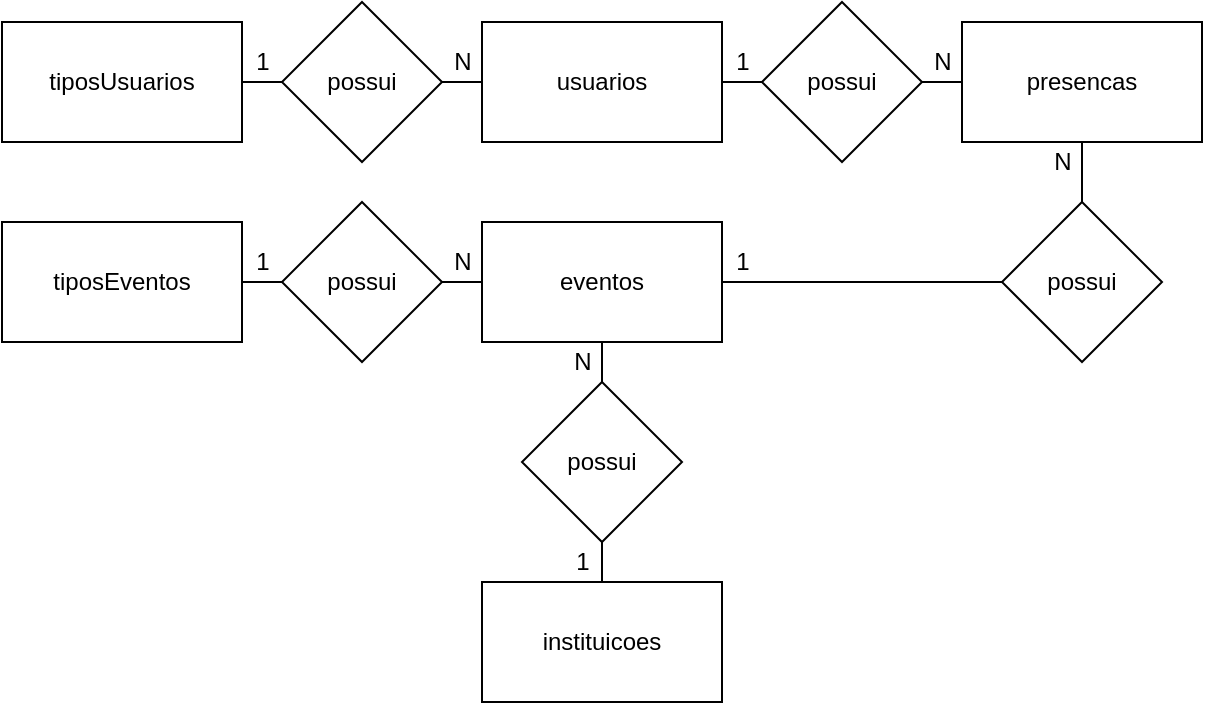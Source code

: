 <mxfile version="14.4.6" type="device" pages="2"><diagram id="L_F6Ag3skh6LboWxkhhJ" name="conceitual"><mxGraphModel dx="942" dy="614" grid="1" gridSize="10" guides="1" tooltips="1" connect="1" arrows="1" fold="1" page="1" pageScale="1" pageWidth="827" pageHeight="1169" math="0" shadow="0"><root><mxCell id="0"/><mxCell id="1" parent="0"/><mxCell id="6XSaDM9BpmxBiedvEPvf-1" value="tiposUsuarios" style="rounded=0;whiteSpace=wrap;html=1;" parent="1" vertex="1"><mxGeometry x="160" y="120" width="120" height="60" as="geometry"/></mxCell><mxCell id="WouPRzdbvUSdHU1Zzpgi-12" style="edgeStyle=orthogonalEdgeStyle;rounded=0;orthogonalLoop=1;jettySize=auto;html=1;exitX=1;exitY=0.5;exitDx=0;exitDy=0;entryX=0;entryY=0.5;entryDx=0;entryDy=0;endArrow=none;endFill=0;" edge="1" parent="1" source="WouPRzdbvUSdHU1Zzpgi-1" target="WouPRzdbvUSdHU1Zzpgi-4"><mxGeometry relative="1" as="geometry"/></mxCell><mxCell id="WouPRzdbvUSdHU1Zzpgi-1" value="usuarios" style="rounded=0;whiteSpace=wrap;html=1;" vertex="1" parent="1"><mxGeometry x="400" y="120" width="120" height="60" as="geometry"/></mxCell><mxCell id="WouPRzdbvUSdHU1Zzpgi-2" value="presencas" style="rounded=0;whiteSpace=wrap;html=1;" vertex="1" parent="1"><mxGeometry x="640" y="120" width="120" height="60" as="geometry"/></mxCell><mxCell id="WouPRzdbvUSdHU1Zzpgi-10" style="edgeStyle=orthogonalEdgeStyle;rounded=0;orthogonalLoop=1;jettySize=auto;html=1;exitX=0;exitY=0.5;exitDx=0;exitDy=0;entryX=1;entryY=0.5;entryDx=0;entryDy=0;endArrow=none;endFill=0;" edge="1" parent="1" source="WouPRzdbvUSdHU1Zzpgi-3" target="6XSaDM9BpmxBiedvEPvf-1"><mxGeometry relative="1" as="geometry"/></mxCell><mxCell id="WouPRzdbvUSdHU1Zzpgi-11" style="edgeStyle=orthogonalEdgeStyle;rounded=0;orthogonalLoop=1;jettySize=auto;html=1;exitX=1;exitY=0.5;exitDx=0;exitDy=0;entryX=0;entryY=0.5;entryDx=0;entryDy=0;endArrow=none;endFill=0;" edge="1" parent="1" source="WouPRzdbvUSdHU1Zzpgi-3" target="WouPRzdbvUSdHU1Zzpgi-1"><mxGeometry relative="1" as="geometry"/></mxCell><mxCell id="WouPRzdbvUSdHU1Zzpgi-3" value="possui" style="rhombus;whiteSpace=wrap;html=1;" vertex="1" parent="1"><mxGeometry x="300" y="110" width="80" height="80" as="geometry"/></mxCell><mxCell id="WouPRzdbvUSdHU1Zzpgi-13" style="edgeStyle=orthogonalEdgeStyle;rounded=0;orthogonalLoop=1;jettySize=auto;html=1;exitX=1;exitY=0.5;exitDx=0;exitDy=0;entryX=0;entryY=0.5;entryDx=0;entryDy=0;endArrow=none;endFill=0;" edge="1" parent="1" source="WouPRzdbvUSdHU1Zzpgi-4" target="WouPRzdbvUSdHU1Zzpgi-2"><mxGeometry relative="1" as="geometry"/></mxCell><mxCell id="WouPRzdbvUSdHU1Zzpgi-4" value="&lt;span&gt;possui&lt;/span&gt;" style="rhombus;whiteSpace=wrap;html=1;" vertex="1" parent="1"><mxGeometry x="540" y="110" width="80" height="80" as="geometry"/></mxCell><mxCell id="WouPRzdbvUSdHU1Zzpgi-5" value="tiposEventos" style="rounded=0;whiteSpace=wrap;html=1;" vertex="1" parent="1"><mxGeometry x="160" y="220" width="120" height="60" as="geometry"/></mxCell><mxCell id="WouPRzdbvUSdHU1Zzpgi-20" style="edgeStyle=orthogonalEdgeStyle;rounded=0;orthogonalLoop=1;jettySize=auto;html=1;exitX=1;exitY=0.5;exitDx=0;exitDy=0;entryX=0;entryY=0.5;entryDx=0;entryDy=0;endArrow=none;endFill=0;" edge="1" parent="1" source="WouPRzdbvUSdHU1Zzpgi-6" target="WouPRzdbvUSdHU1Zzpgi-19"><mxGeometry relative="1" as="geometry"/></mxCell><mxCell id="WouPRzdbvUSdHU1Zzpgi-6" value="eventos" style="rounded=0;whiteSpace=wrap;html=1;" vertex="1" parent="1"><mxGeometry x="400" y="220" width="120" height="60" as="geometry"/></mxCell><mxCell id="WouPRzdbvUSdHU1Zzpgi-8" value="instituicoes" style="rounded=0;whiteSpace=wrap;html=1;" vertex="1" parent="1"><mxGeometry x="400" y="400" width="120" height="60" as="geometry"/></mxCell><mxCell id="WouPRzdbvUSdHU1Zzpgi-17" style="edgeStyle=orthogonalEdgeStyle;rounded=0;orthogonalLoop=1;jettySize=auto;html=1;exitX=0.5;exitY=0;exitDx=0;exitDy=0;entryX=0.5;entryY=1;entryDx=0;entryDy=0;endArrow=none;endFill=0;" edge="1" parent="1" source="WouPRzdbvUSdHU1Zzpgi-9" target="WouPRzdbvUSdHU1Zzpgi-6"><mxGeometry relative="1" as="geometry"/></mxCell><mxCell id="WouPRzdbvUSdHU1Zzpgi-18" style="edgeStyle=orthogonalEdgeStyle;rounded=0;orthogonalLoop=1;jettySize=auto;html=1;exitX=0.5;exitY=1;exitDx=0;exitDy=0;entryX=0.5;entryY=0;entryDx=0;entryDy=0;endArrow=none;endFill=0;" edge="1" parent="1" source="WouPRzdbvUSdHU1Zzpgi-9" target="WouPRzdbvUSdHU1Zzpgi-8"><mxGeometry relative="1" as="geometry"/></mxCell><mxCell id="WouPRzdbvUSdHU1Zzpgi-9" value="&lt;span&gt;possui&lt;/span&gt;" style="rhombus;whiteSpace=wrap;html=1;" vertex="1" parent="1"><mxGeometry x="420" y="300" width="80" height="80" as="geometry"/></mxCell><mxCell id="WouPRzdbvUSdHU1Zzpgi-15" style="edgeStyle=orthogonalEdgeStyle;rounded=0;orthogonalLoop=1;jettySize=auto;html=1;exitX=0;exitY=0.5;exitDx=0;exitDy=0;entryX=1;entryY=0.5;entryDx=0;entryDy=0;endArrow=none;endFill=0;" edge="1" parent="1" source="WouPRzdbvUSdHU1Zzpgi-14" target="WouPRzdbvUSdHU1Zzpgi-5"><mxGeometry relative="1" as="geometry"/></mxCell><mxCell id="WouPRzdbvUSdHU1Zzpgi-16" style="edgeStyle=orthogonalEdgeStyle;rounded=0;orthogonalLoop=1;jettySize=auto;html=1;exitX=1;exitY=0.5;exitDx=0;exitDy=0;entryX=0;entryY=0.5;entryDx=0;entryDy=0;endArrow=none;endFill=0;" edge="1" parent="1" source="WouPRzdbvUSdHU1Zzpgi-14" target="WouPRzdbvUSdHU1Zzpgi-6"><mxGeometry relative="1" as="geometry"/></mxCell><mxCell id="WouPRzdbvUSdHU1Zzpgi-14" value="&lt;span&gt;possui&lt;/span&gt;" style="rhombus;whiteSpace=wrap;html=1;" vertex="1" parent="1"><mxGeometry x="300" y="210" width="80" height="80" as="geometry"/></mxCell><mxCell id="WouPRzdbvUSdHU1Zzpgi-21" style="edgeStyle=orthogonalEdgeStyle;rounded=0;orthogonalLoop=1;jettySize=auto;html=1;exitX=0.5;exitY=0;exitDx=0;exitDy=0;entryX=0.5;entryY=1;entryDx=0;entryDy=0;endArrow=none;endFill=0;" edge="1" parent="1" source="WouPRzdbvUSdHU1Zzpgi-19" target="WouPRzdbvUSdHU1Zzpgi-2"><mxGeometry relative="1" as="geometry"/></mxCell><mxCell id="WouPRzdbvUSdHU1Zzpgi-19" value="&lt;span&gt;possui&lt;/span&gt;" style="rhombus;whiteSpace=wrap;html=1;" vertex="1" parent="1"><mxGeometry x="660" y="210" width="80" height="80" as="geometry"/></mxCell><mxCell id="WouPRzdbvUSdHU1Zzpgi-22" value="1" style="text;html=1;align=center;verticalAlign=middle;resizable=0;points=[];autosize=1;" vertex="1" parent="1"><mxGeometry x="280" y="130" width="20" height="20" as="geometry"/></mxCell><mxCell id="WouPRzdbvUSdHU1Zzpgi-23" value="N" style="text;html=1;align=center;verticalAlign=middle;resizable=0;points=[];autosize=1;" vertex="1" parent="1"><mxGeometry x="380" y="130" width="20" height="20" as="geometry"/></mxCell><mxCell id="WouPRzdbvUSdHU1Zzpgi-24" value="1" style="text;html=1;align=center;verticalAlign=middle;resizable=0;points=[];autosize=1;" vertex="1" parent="1"><mxGeometry x="520" y="130" width="20" height="20" as="geometry"/></mxCell><mxCell id="WouPRzdbvUSdHU1Zzpgi-25" value="N" style="text;html=1;align=center;verticalAlign=middle;resizable=0;points=[];autosize=1;" vertex="1" parent="1"><mxGeometry x="620" y="130" width="20" height="20" as="geometry"/></mxCell><mxCell id="WouPRzdbvUSdHU1Zzpgi-26" value="N" style="text;html=1;align=center;verticalAlign=middle;resizable=0;points=[];autosize=1;" vertex="1" parent="1"><mxGeometry x="680" y="180" width="20" height="20" as="geometry"/></mxCell><mxCell id="WouPRzdbvUSdHU1Zzpgi-27" value="N" style="text;html=1;align=center;verticalAlign=middle;resizable=0;points=[];autosize=1;" vertex="1" parent="1"><mxGeometry x="440" y="280" width="20" height="20" as="geometry"/></mxCell><mxCell id="WouPRzdbvUSdHU1Zzpgi-28" value="N" style="text;html=1;align=center;verticalAlign=middle;resizable=0;points=[];autosize=1;" vertex="1" parent="1"><mxGeometry x="380" y="230" width="20" height="20" as="geometry"/></mxCell><mxCell id="WouPRzdbvUSdHU1Zzpgi-29" value="1" style="text;html=1;align=center;verticalAlign=middle;resizable=0;points=[];autosize=1;" vertex="1" parent="1"><mxGeometry x="280" y="230" width="20" height="20" as="geometry"/></mxCell><mxCell id="WouPRzdbvUSdHU1Zzpgi-30" value="1" style="text;html=1;align=center;verticalAlign=middle;resizable=0;points=[];autosize=1;" vertex="1" parent="1"><mxGeometry x="440" y="380" width="20" height="20" as="geometry"/></mxCell><mxCell id="WouPRzdbvUSdHU1Zzpgi-31" value="1" style="text;html=1;align=center;verticalAlign=middle;resizable=0;points=[];autosize=1;" vertex="1" parent="1"><mxGeometry x="520" y="230" width="20" height="20" as="geometry"/></mxCell></root></mxGraphModel></diagram><diagram id="066fAK4wjPEz81Etud7h" name="lógico"><mxGraphModel dx="1108" dy="722" grid="1" gridSize="10" guides="1" tooltips="1" connect="1" arrows="1" fold="1" page="1" pageScale="1" pageWidth="827" pageHeight="1169" math="0" shadow="0"><root><mxCell id="-Cxf9hehnMptqAiypa9T-0"/><mxCell id="-Cxf9hehnMptqAiypa9T-1" parent="-Cxf9hehnMptqAiypa9T-0"/><mxCell id="-Cxf9hehnMptqAiypa9T-2" value="tiposUsuarios" style="shape=table;startSize=30;container=1;collapsible=1;childLayout=tableLayout;fixedRows=1;rowLines=0;fontStyle=1;align=center;resizeLast=1;" vertex="1" parent="-Cxf9hehnMptqAiypa9T-1"><mxGeometry x="80" y="80" width="180" height="100" as="geometry"/></mxCell><mxCell id="-Cxf9hehnMptqAiypa9T-3" value="" style="shape=partialRectangle;collapsible=0;dropTarget=0;pointerEvents=0;fillColor=none;top=0;left=0;bottom=1;right=0;points=[[0,0.5],[1,0.5]];portConstraint=eastwest;" vertex="1" parent="-Cxf9hehnMptqAiypa9T-2"><mxGeometry y="30" width="180" height="30" as="geometry"/></mxCell><mxCell id="-Cxf9hehnMptqAiypa9T-4" value="PK" style="shape=partialRectangle;connectable=0;fillColor=none;top=0;left=0;bottom=0;right=0;fontStyle=1;overflow=hidden;" vertex="1" parent="-Cxf9hehnMptqAiypa9T-3"><mxGeometry width="30" height="30" as="geometry"/></mxCell><mxCell id="-Cxf9hehnMptqAiypa9T-5" value="idTipoUsuario" style="shape=partialRectangle;connectable=0;fillColor=none;top=0;left=0;bottom=0;right=0;align=left;spacingLeft=6;fontStyle=5;overflow=hidden;" vertex="1" parent="-Cxf9hehnMptqAiypa9T-3"><mxGeometry x="30" width="150" height="30" as="geometry"/></mxCell><mxCell id="-Cxf9hehnMptqAiypa9T-6" value="" style="shape=partialRectangle;collapsible=0;dropTarget=0;pointerEvents=0;fillColor=none;top=0;left=0;bottom=0;right=0;points=[[0,0.5],[1,0.5]];portConstraint=eastwest;" vertex="1" parent="-Cxf9hehnMptqAiypa9T-2"><mxGeometry y="60" width="180" height="30" as="geometry"/></mxCell><mxCell id="-Cxf9hehnMptqAiypa9T-7" value="" style="shape=partialRectangle;connectable=0;fillColor=none;top=0;left=0;bottom=0;right=0;editable=1;overflow=hidden;" vertex="1" parent="-Cxf9hehnMptqAiypa9T-6"><mxGeometry width="30" height="30" as="geometry"/></mxCell><mxCell id="-Cxf9hehnMptqAiypa9T-8" value="tituloTipoUsuario" style="shape=partialRectangle;connectable=0;fillColor=none;top=0;left=0;bottom=0;right=0;align=left;spacingLeft=6;overflow=hidden;" vertex="1" parent="-Cxf9hehnMptqAiypa9T-6"><mxGeometry x="30" width="150" height="30" as="geometry"/></mxCell><mxCell id="-Cxf9hehnMptqAiypa9T-15" value="usuarios" style="shape=table;startSize=30;container=1;collapsible=1;childLayout=tableLayout;fixedRows=1;rowLines=0;fontStyle=1;align=center;resizeLast=1;" vertex="1" parent="-Cxf9hehnMptqAiypa9T-1"><mxGeometry x="320" y="80" width="180" height="190" as="geometry"/></mxCell><mxCell id="-Cxf9hehnMptqAiypa9T-16" value="" style="shape=partialRectangle;collapsible=0;dropTarget=0;pointerEvents=0;fillColor=none;top=0;left=0;bottom=0;right=0;points=[[0,0.5],[1,0.5]];portConstraint=eastwest;" vertex="1" parent="-Cxf9hehnMptqAiypa9T-15"><mxGeometry y="30" width="180" height="30" as="geometry"/></mxCell><mxCell id="-Cxf9hehnMptqAiypa9T-17" value="PK" style="shape=partialRectangle;connectable=0;fillColor=none;top=0;left=0;bottom=0;right=0;fontStyle=1;overflow=hidden;" vertex="1" parent="-Cxf9hehnMptqAiypa9T-16"><mxGeometry width="60" height="30" as="geometry"/></mxCell><mxCell id="-Cxf9hehnMptqAiypa9T-18" value="idUsuario" style="shape=partialRectangle;connectable=0;fillColor=none;top=0;left=0;bottom=0;right=0;align=left;spacingLeft=6;fontStyle=5;overflow=hidden;" vertex="1" parent="-Cxf9hehnMptqAiypa9T-16"><mxGeometry x="60" width="120" height="30" as="geometry"/></mxCell><mxCell id="-Cxf9hehnMptqAiypa9T-19" value="" style="shape=partialRectangle;collapsible=0;dropTarget=0;pointerEvents=0;fillColor=none;top=0;left=0;bottom=1;right=0;points=[[0,0.5],[1,0.5]];portConstraint=eastwest;" vertex="1" parent="-Cxf9hehnMptqAiypa9T-15"><mxGeometry y="60" width="180" height="30" as="geometry"/></mxCell><mxCell id="-Cxf9hehnMptqAiypa9T-20" value="FK" style="shape=partialRectangle;connectable=0;fillColor=none;top=0;left=0;bottom=0;right=0;fontStyle=1;overflow=hidden;" vertex="1" parent="-Cxf9hehnMptqAiypa9T-19"><mxGeometry width="60" height="30" as="geometry"/></mxCell><mxCell id="-Cxf9hehnMptqAiypa9T-21" value="idTipoUsuario" style="shape=partialRectangle;connectable=0;fillColor=none;top=0;left=0;bottom=0;right=0;align=left;spacingLeft=6;fontStyle=5;overflow=hidden;" vertex="1" parent="-Cxf9hehnMptqAiypa9T-19"><mxGeometry x="60" width="120" height="30" as="geometry"/></mxCell><mxCell id="-Cxf9hehnMptqAiypa9T-22" value="" style="shape=partialRectangle;collapsible=0;dropTarget=0;pointerEvents=0;fillColor=none;top=0;left=0;bottom=0;right=0;points=[[0,0.5],[1,0.5]];portConstraint=eastwest;" vertex="1" parent="-Cxf9hehnMptqAiypa9T-15"><mxGeometry y="90" width="180" height="30" as="geometry"/></mxCell><mxCell id="-Cxf9hehnMptqAiypa9T-23" value="" style="shape=partialRectangle;connectable=0;fillColor=none;top=0;left=0;bottom=0;right=0;editable=1;overflow=hidden;" vertex="1" parent="-Cxf9hehnMptqAiypa9T-22"><mxGeometry width="60" height="30" as="geometry"/></mxCell><mxCell id="-Cxf9hehnMptqAiypa9T-24" value="nomeUsuario" style="shape=partialRectangle;connectable=0;fillColor=none;top=0;left=0;bottom=0;right=0;align=left;spacingLeft=6;overflow=hidden;" vertex="1" parent="-Cxf9hehnMptqAiypa9T-22"><mxGeometry x="60" width="120" height="30" as="geometry"/></mxCell><mxCell id="-Cxf9hehnMptqAiypa9T-25" value="" style="shape=partialRectangle;collapsible=0;dropTarget=0;pointerEvents=0;fillColor=none;top=0;left=0;bottom=0;right=0;points=[[0,0.5],[1,0.5]];portConstraint=eastwest;" vertex="1" parent="-Cxf9hehnMptqAiypa9T-15"><mxGeometry y="120" width="180" height="30" as="geometry"/></mxCell><mxCell id="-Cxf9hehnMptqAiypa9T-26" value="" style="shape=partialRectangle;connectable=0;fillColor=none;top=0;left=0;bottom=0;right=0;editable=1;overflow=hidden;" vertex="1" parent="-Cxf9hehnMptqAiypa9T-25"><mxGeometry width="60" height="30" as="geometry"/></mxCell><mxCell id="-Cxf9hehnMptqAiypa9T-27" value="email" style="shape=partialRectangle;connectable=0;fillColor=none;top=0;left=0;bottom=0;right=0;align=left;spacingLeft=6;overflow=hidden;" vertex="1" parent="-Cxf9hehnMptqAiypa9T-25"><mxGeometry x="60" width="120" height="30" as="geometry"/></mxCell><mxCell id="-Cxf9hehnMptqAiypa9T-110" value="" style="shape=partialRectangle;collapsible=0;dropTarget=0;pointerEvents=0;fillColor=none;top=0;left=0;bottom=0;right=0;points=[[0,0.5],[1,0.5]];portConstraint=eastwest;" vertex="1" parent="-Cxf9hehnMptqAiypa9T-15"><mxGeometry y="150" width="180" height="30" as="geometry"/></mxCell><mxCell id="-Cxf9hehnMptqAiypa9T-111" value="" style="shape=partialRectangle;connectable=0;fillColor=none;top=0;left=0;bottom=0;right=0;editable=1;overflow=hidden;" vertex="1" parent="-Cxf9hehnMptqAiypa9T-110"><mxGeometry width="60" height="30" as="geometry"/></mxCell><mxCell id="-Cxf9hehnMptqAiypa9T-112" value="senha" style="shape=partialRectangle;connectable=0;fillColor=none;top=0;left=0;bottom=0;right=0;align=left;spacingLeft=6;overflow=hidden;" vertex="1" parent="-Cxf9hehnMptqAiypa9T-110"><mxGeometry x="60" width="120" height="30" as="geometry"/></mxCell><mxCell id="-Cxf9hehnMptqAiypa9T-28" value="eventos" style="shape=table;startSize=30;container=1;collapsible=1;childLayout=tableLayout;fixedRows=1;rowLines=0;fontStyle=1;align=center;resizeLast=1;" vertex="1" parent="-Cxf9hehnMptqAiypa9T-1"><mxGeometry x="320" y="310" width="180" height="250" as="geometry"/></mxCell><mxCell id="-Cxf9hehnMptqAiypa9T-29" value="" style="shape=partialRectangle;collapsible=0;dropTarget=0;pointerEvents=0;fillColor=none;top=0;left=0;bottom=0;right=0;points=[[0,0.5],[1,0.5]];portConstraint=eastwest;" vertex="1" parent="-Cxf9hehnMptqAiypa9T-28"><mxGeometry y="30" width="180" height="30" as="geometry"/></mxCell><mxCell id="-Cxf9hehnMptqAiypa9T-30" value="PK" style="shape=partialRectangle;connectable=0;fillColor=none;top=0;left=0;bottom=0;right=0;fontStyle=1;overflow=hidden;" vertex="1" parent="-Cxf9hehnMptqAiypa9T-29"><mxGeometry width="60" height="30" as="geometry"/></mxCell><mxCell id="-Cxf9hehnMptqAiypa9T-31" value="idEvento" style="shape=partialRectangle;connectable=0;fillColor=none;top=0;left=0;bottom=0;right=0;align=left;spacingLeft=6;fontStyle=5;overflow=hidden;" vertex="1" parent="-Cxf9hehnMptqAiypa9T-29"><mxGeometry x="60" width="120" height="30" as="geometry"/></mxCell><mxCell id="-Cxf9hehnMptqAiypa9T-95" value="" style="shape=partialRectangle;collapsible=0;dropTarget=0;pointerEvents=0;fillColor=none;top=0;left=0;bottom=0;right=0;points=[[0,0.5],[1,0.5]];portConstraint=eastwest;" vertex="1" parent="-Cxf9hehnMptqAiypa9T-28"><mxGeometry y="60" width="180" height="30" as="geometry"/></mxCell><mxCell id="-Cxf9hehnMptqAiypa9T-96" value="FK" style="shape=partialRectangle;connectable=0;fillColor=none;top=0;left=0;bottom=0;right=0;fontStyle=1;overflow=hidden;" vertex="1" parent="-Cxf9hehnMptqAiypa9T-95"><mxGeometry width="60" height="30" as="geometry"/></mxCell><mxCell id="-Cxf9hehnMptqAiypa9T-97" value="idTipoEvento" style="shape=partialRectangle;connectable=0;fillColor=none;top=0;left=0;bottom=0;right=0;align=left;spacingLeft=6;fontStyle=5;overflow=hidden;" vertex="1" parent="-Cxf9hehnMptqAiypa9T-95"><mxGeometry x="60" width="120" height="30" as="geometry"/></mxCell><mxCell id="-Cxf9hehnMptqAiypa9T-32" value="" style="shape=partialRectangle;collapsible=0;dropTarget=0;pointerEvents=0;fillColor=none;top=0;left=0;bottom=1;right=0;points=[[0,0.5],[1,0.5]];portConstraint=eastwest;" vertex="1" parent="-Cxf9hehnMptqAiypa9T-28"><mxGeometry y="90" width="180" height="30" as="geometry"/></mxCell><mxCell id="-Cxf9hehnMptqAiypa9T-33" value="FK" style="shape=partialRectangle;connectable=0;fillColor=none;top=0;left=0;bottom=0;right=0;fontStyle=1;overflow=hidden;" vertex="1" parent="-Cxf9hehnMptqAiypa9T-32"><mxGeometry width="60" height="30" as="geometry"/></mxCell><mxCell id="-Cxf9hehnMptqAiypa9T-34" value="idInstituicao" style="shape=partialRectangle;connectable=0;fillColor=none;top=0;left=0;bottom=0;right=0;align=left;spacingLeft=6;fontStyle=5;overflow=hidden;" vertex="1" parent="-Cxf9hehnMptqAiypa9T-32"><mxGeometry x="60" width="120" height="30" as="geometry"/></mxCell><mxCell id="-Cxf9hehnMptqAiypa9T-35" value="" style="shape=partialRectangle;collapsible=0;dropTarget=0;pointerEvents=0;fillColor=none;top=0;left=0;bottom=0;right=0;points=[[0,0.5],[1,0.5]];portConstraint=eastwest;" vertex="1" parent="-Cxf9hehnMptqAiypa9T-28"><mxGeometry y="120" width="180" height="30" as="geometry"/></mxCell><mxCell id="-Cxf9hehnMptqAiypa9T-36" value="" style="shape=partialRectangle;connectable=0;fillColor=none;top=0;left=0;bottom=0;right=0;editable=1;overflow=hidden;" vertex="1" parent="-Cxf9hehnMptqAiypa9T-35"><mxGeometry width="60" height="30" as="geometry"/></mxCell><mxCell id="-Cxf9hehnMptqAiypa9T-37" value="nomeEvento" style="shape=partialRectangle;connectable=0;fillColor=none;top=0;left=0;bottom=0;right=0;align=left;spacingLeft=6;overflow=hidden;" vertex="1" parent="-Cxf9hehnMptqAiypa9T-35"><mxGeometry x="60" width="120" height="30" as="geometry"/></mxCell><mxCell id="-Cxf9hehnMptqAiypa9T-38" value="" style="shape=partialRectangle;collapsible=0;dropTarget=0;pointerEvents=0;fillColor=none;top=0;left=0;bottom=0;right=0;points=[[0,0.5],[1,0.5]];portConstraint=eastwest;" vertex="1" parent="-Cxf9hehnMptqAiypa9T-28"><mxGeometry y="150" width="180" height="30" as="geometry"/></mxCell><mxCell id="-Cxf9hehnMptqAiypa9T-39" value="" style="shape=partialRectangle;connectable=0;fillColor=none;top=0;left=0;bottom=0;right=0;editable=1;overflow=hidden;" vertex="1" parent="-Cxf9hehnMptqAiypa9T-38"><mxGeometry width="60" height="30" as="geometry"/></mxCell><mxCell id="-Cxf9hehnMptqAiypa9T-40" value="acessoLivre" style="shape=partialRectangle;connectable=0;fillColor=none;top=0;left=0;bottom=0;right=0;align=left;spacingLeft=6;overflow=hidden;" vertex="1" parent="-Cxf9hehnMptqAiypa9T-38"><mxGeometry x="60" width="120" height="30" as="geometry"/></mxCell><mxCell id="-Cxf9hehnMptqAiypa9T-113" value="" style="shape=partialRectangle;collapsible=0;dropTarget=0;pointerEvents=0;fillColor=none;top=0;left=0;bottom=0;right=0;points=[[0,0.5],[1,0.5]];portConstraint=eastwest;" vertex="1" parent="-Cxf9hehnMptqAiypa9T-28"><mxGeometry y="180" width="180" height="30" as="geometry"/></mxCell><mxCell id="-Cxf9hehnMptqAiypa9T-114" value="" style="shape=partialRectangle;connectable=0;fillColor=none;top=0;left=0;bottom=0;right=0;editable=1;overflow=hidden;" vertex="1" parent="-Cxf9hehnMptqAiypa9T-113"><mxGeometry width="60" height="30" as="geometry"/></mxCell><mxCell id="-Cxf9hehnMptqAiypa9T-115" value="dataEvento" style="shape=partialRectangle;connectable=0;fillColor=none;top=0;left=0;bottom=0;right=0;align=left;spacingLeft=6;overflow=hidden;" vertex="1" parent="-Cxf9hehnMptqAiypa9T-113"><mxGeometry x="60" width="120" height="30" as="geometry"/></mxCell><mxCell id="-Cxf9hehnMptqAiypa9T-116" value="" style="shape=partialRectangle;collapsible=0;dropTarget=0;pointerEvents=0;fillColor=none;top=0;left=0;bottom=0;right=0;points=[[0,0.5],[1,0.5]];portConstraint=eastwest;" vertex="1" parent="-Cxf9hehnMptqAiypa9T-28"><mxGeometry y="210" width="180" height="30" as="geometry"/></mxCell><mxCell id="-Cxf9hehnMptqAiypa9T-117" value="" style="shape=partialRectangle;connectable=0;fillColor=none;top=0;left=0;bottom=0;right=0;editable=1;overflow=hidden;" vertex="1" parent="-Cxf9hehnMptqAiypa9T-116"><mxGeometry width="60" height="30" as="geometry"/></mxCell><mxCell id="-Cxf9hehnMptqAiypa9T-118" value="descricao" style="shape=partialRectangle;connectable=0;fillColor=none;top=0;left=0;bottom=0;right=0;align=left;spacingLeft=6;overflow=hidden;" vertex="1" parent="-Cxf9hehnMptqAiypa9T-116"><mxGeometry x="60" width="120" height="30" as="geometry"/></mxCell><mxCell id="-Cxf9hehnMptqAiypa9T-41" value="tiposEventos" style="shape=table;startSize=30;container=1;collapsible=1;childLayout=tableLayout;fixedRows=1;rowLines=0;fontStyle=1;align=center;resizeLast=1;" vertex="1" parent="-Cxf9hehnMptqAiypa9T-1"><mxGeometry x="80" y="310" width="180" height="100" as="geometry"/></mxCell><mxCell id="-Cxf9hehnMptqAiypa9T-42" value="" style="shape=partialRectangle;collapsible=0;dropTarget=0;pointerEvents=0;fillColor=none;top=0;left=0;bottom=1;right=0;points=[[0,0.5],[1,0.5]];portConstraint=eastwest;" vertex="1" parent="-Cxf9hehnMptqAiypa9T-41"><mxGeometry y="30" width="180" height="30" as="geometry"/></mxCell><mxCell id="-Cxf9hehnMptqAiypa9T-43" value="PK" style="shape=partialRectangle;connectable=0;fillColor=none;top=0;left=0;bottom=0;right=0;fontStyle=1;overflow=hidden;" vertex="1" parent="-Cxf9hehnMptqAiypa9T-42"><mxGeometry width="30" height="30" as="geometry"/></mxCell><mxCell id="-Cxf9hehnMptqAiypa9T-44" value="idTipoEvento" style="shape=partialRectangle;connectable=0;fillColor=none;top=0;left=0;bottom=0;right=0;align=left;spacingLeft=6;fontStyle=5;overflow=hidden;" vertex="1" parent="-Cxf9hehnMptqAiypa9T-42"><mxGeometry x="30" width="150" height="30" as="geometry"/></mxCell><mxCell id="-Cxf9hehnMptqAiypa9T-45" value="" style="shape=partialRectangle;collapsible=0;dropTarget=0;pointerEvents=0;fillColor=none;top=0;left=0;bottom=0;right=0;points=[[0,0.5],[1,0.5]];portConstraint=eastwest;" vertex="1" parent="-Cxf9hehnMptqAiypa9T-41"><mxGeometry y="60" width="180" height="30" as="geometry"/></mxCell><mxCell id="-Cxf9hehnMptqAiypa9T-46" value="" style="shape=partialRectangle;connectable=0;fillColor=none;top=0;left=0;bottom=0;right=0;editable=1;overflow=hidden;" vertex="1" parent="-Cxf9hehnMptqAiypa9T-45"><mxGeometry width="30" height="30" as="geometry"/></mxCell><mxCell id="-Cxf9hehnMptqAiypa9T-47" value="tituloTipoEvento" style="shape=partialRectangle;connectable=0;fillColor=none;top=0;left=0;bottom=0;right=0;align=left;spacingLeft=6;overflow=hidden;" vertex="1" parent="-Cxf9hehnMptqAiypa9T-45"><mxGeometry x="30" width="150" height="30" as="geometry"/></mxCell><mxCell id="-Cxf9hehnMptqAiypa9T-54" value="presencas" style="shape=table;startSize=30;container=1;collapsible=1;childLayout=tableLayout;fixedRows=1;rowLines=0;fontStyle=1;align=center;resizeLast=1;" vertex="1" parent="-Cxf9hehnMptqAiypa9T-1"><mxGeometry x="560" y="180" width="180" height="160" as="geometry"/></mxCell><mxCell id="-Cxf9hehnMptqAiypa9T-55" value="" style="shape=partialRectangle;collapsible=0;dropTarget=0;pointerEvents=0;fillColor=none;top=0;left=0;bottom=0;right=0;points=[[0,0.5],[1,0.5]];portConstraint=eastwest;" vertex="1" parent="-Cxf9hehnMptqAiypa9T-54"><mxGeometry y="30" width="180" height="30" as="geometry"/></mxCell><mxCell id="-Cxf9hehnMptqAiypa9T-56" value="PK" style="shape=partialRectangle;connectable=0;fillColor=none;top=0;left=0;bottom=0;right=0;fontStyle=1;overflow=hidden;" vertex="1" parent="-Cxf9hehnMptqAiypa9T-55"><mxGeometry width="60" height="30" as="geometry"/></mxCell><mxCell id="-Cxf9hehnMptqAiypa9T-57" value="idPresenca" style="shape=partialRectangle;connectable=0;fillColor=none;top=0;left=0;bottom=0;right=0;align=left;spacingLeft=6;fontStyle=5;overflow=hidden;" vertex="1" parent="-Cxf9hehnMptqAiypa9T-55"><mxGeometry x="60" width="120" height="30" as="geometry"/></mxCell><mxCell id="-Cxf9hehnMptqAiypa9T-80" value="" style="shape=partialRectangle;collapsible=0;dropTarget=0;pointerEvents=0;fillColor=none;top=0;left=0;bottom=0;right=0;points=[[0,0.5],[1,0.5]];portConstraint=eastwest;" vertex="1" parent="-Cxf9hehnMptqAiypa9T-54"><mxGeometry y="60" width="180" height="30" as="geometry"/></mxCell><mxCell id="-Cxf9hehnMptqAiypa9T-81" value="FK" style="shape=partialRectangle;connectable=0;fillColor=none;top=0;left=0;bottom=0;right=0;fontStyle=1;overflow=hidden;" vertex="1" parent="-Cxf9hehnMptqAiypa9T-80"><mxGeometry width="60" height="30" as="geometry"/></mxCell><mxCell id="-Cxf9hehnMptqAiypa9T-82" value="idUsuario" style="shape=partialRectangle;connectable=0;fillColor=none;top=0;left=0;bottom=0;right=0;align=left;spacingLeft=6;fontStyle=5;overflow=hidden;" vertex="1" parent="-Cxf9hehnMptqAiypa9T-80"><mxGeometry x="60" width="120" height="30" as="geometry"/></mxCell><mxCell id="-Cxf9hehnMptqAiypa9T-58" value="" style="shape=partialRectangle;collapsible=0;dropTarget=0;pointerEvents=0;fillColor=none;top=0;left=0;bottom=1;right=0;points=[[0,0.5],[1,0.5]];portConstraint=eastwest;" vertex="1" parent="-Cxf9hehnMptqAiypa9T-54"><mxGeometry y="90" width="180" height="30" as="geometry"/></mxCell><mxCell id="-Cxf9hehnMptqAiypa9T-59" value="FK" style="shape=partialRectangle;connectable=0;fillColor=none;top=0;left=0;bottom=0;right=0;fontStyle=1;overflow=hidden;" vertex="1" parent="-Cxf9hehnMptqAiypa9T-58"><mxGeometry width="60" height="30" as="geometry"/></mxCell><mxCell id="-Cxf9hehnMptqAiypa9T-60" value="idEvento" style="shape=partialRectangle;connectable=0;fillColor=none;top=0;left=0;bottom=0;right=0;align=left;spacingLeft=6;fontStyle=5;overflow=hidden;" vertex="1" parent="-Cxf9hehnMptqAiypa9T-58"><mxGeometry x="60" width="120" height="30" as="geometry"/></mxCell><mxCell id="-Cxf9hehnMptqAiypa9T-61" value="" style="shape=partialRectangle;collapsible=0;dropTarget=0;pointerEvents=0;fillColor=none;top=0;left=0;bottom=0;right=0;points=[[0,0.5],[1,0.5]];portConstraint=eastwest;" vertex="1" parent="-Cxf9hehnMptqAiypa9T-54"><mxGeometry y="120" width="180" height="30" as="geometry"/></mxCell><mxCell id="-Cxf9hehnMptqAiypa9T-62" value="" style="shape=partialRectangle;connectable=0;fillColor=none;top=0;left=0;bottom=0;right=0;editable=1;overflow=hidden;" vertex="1" parent="-Cxf9hehnMptqAiypa9T-61"><mxGeometry width="60" height="30" as="geometry"/></mxCell><mxCell id="-Cxf9hehnMptqAiypa9T-63" value="situacao" style="shape=partialRectangle;connectable=0;fillColor=none;top=0;left=0;bottom=0;right=0;align=left;spacingLeft=6;overflow=hidden;" vertex="1" parent="-Cxf9hehnMptqAiypa9T-61"><mxGeometry x="60" width="120" height="30" as="geometry"/></mxCell><mxCell id="-Cxf9hehnMptqAiypa9T-67" value="instituicoes" style="shape=table;startSize=30;container=1;collapsible=1;childLayout=tableLayout;fixedRows=1;rowLines=0;fontStyle=1;align=center;resizeLast=1;" vertex="1" parent="-Cxf9hehnMptqAiypa9T-1"><mxGeometry x="320" y="600" width="180" height="160" as="geometry"/></mxCell><mxCell id="-Cxf9hehnMptqAiypa9T-68" value="" style="shape=partialRectangle;collapsible=0;dropTarget=0;pointerEvents=0;fillColor=none;top=0;left=0;bottom=1;right=0;points=[[0,0.5],[1,0.5]];portConstraint=eastwest;" vertex="1" parent="-Cxf9hehnMptqAiypa9T-67"><mxGeometry y="30" width="180" height="30" as="geometry"/></mxCell><mxCell id="-Cxf9hehnMptqAiypa9T-69" value="PK" style="shape=partialRectangle;connectable=0;fillColor=none;top=0;left=0;bottom=0;right=0;fontStyle=1;overflow=hidden;" vertex="1" parent="-Cxf9hehnMptqAiypa9T-68"><mxGeometry width="30" height="30" as="geometry"/></mxCell><mxCell id="-Cxf9hehnMptqAiypa9T-70" value="idInstituicao" style="shape=partialRectangle;connectable=0;fillColor=none;top=0;left=0;bottom=0;right=0;align=left;spacingLeft=6;fontStyle=5;overflow=hidden;" vertex="1" parent="-Cxf9hehnMptqAiypa9T-68"><mxGeometry x="30" width="150" height="30" as="geometry"/></mxCell><mxCell id="-Cxf9hehnMptqAiypa9T-71" value="" style="shape=partialRectangle;collapsible=0;dropTarget=0;pointerEvents=0;fillColor=none;top=0;left=0;bottom=0;right=0;points=[[0,0.5],[1,0.5]];portConstraint=eastwest;" vertex="1" parent="-Cxf9hehnMptqAiypa9T-67"><mxGeometry y="60" width="180" height="30" as="geometry"/></mxCell><mxCell id="-Cxf9hehnMptqAiypa9T-72" value="" style="shape=partialRectangle;connectable=0;fillColor=none;top=0;left=0;bottom=0;right=0;editable=1;overflow=hidden;" vertex="1" parent="-Cxf9hehnMptqAiypa9T-71"><mxGeometry width="30" height="30" as="geometry"/></mxCell><mxCell id="-Cxf9hehnMptqAiypa9T-73" value="cnpj" style="shape=partialRectangle;connectable=0;fillColor=none;top=0;left=0;bottom=0;right=0;align=left;spacingLeft=6;overflow=hidden;" vertex="1" parent="-Cxf9hehnMptqAiypa9T-71"><mxGeometry x="30" width="150" height="30" as="geometry"/></mxCell><mxCell id="-Cxf9hehnMptqAiypa9T-74" value="" style="shape=partialRectangle;collapsible=0;dropTarget=0;pointerEvents=0;fillColor=none;top=0;left=0;bottom=0;right=0;points=[[0,0.5],[1,0.5]];portConstraint=eastwest;" vertex="1" parent="-Cxf9hehnMptqAiypa9T-67"><mxGeometry y="90" width="180" height="30" as="geometry"/></mxCell><mxCell id="-Cxf9hehnMptqAiypa9T-75" value="" style="shape=partialRectangle;connectable=0;fillColor=none;top=0;left=0;bottom=0;right=0;editable=1;overflow=hidden;" vertex="1" parent="-Cxf9hehnMptqAiypa9T-74"><mxGeometry width="30" height="30" as="geometry"/></mxCell><mxCell id="-Cxf9hehnMptqAiypa9T-76" value="nomeEmpresa" style="shape=partialRectangle;connectable=0;fillColor=none;top=0;left=0;bottom=0;right=0;align=left;spacingLeft=6;overflow=hidden;" vertex="1" parent="-Cxf9hehnMptqAiypa9T-74"><mxGeometry x="30" width="150" height="30" as="geometry"/></mxCell><mxCell id="-Cxf9hehnMptqAiypa9T-77" value="" style="shape=partialRectangle;collapsible=0;dropTarget=0;pointerEvents=0;fillColor=none;top=0;left=0;bottom=0;right=0;points=[[0,0.5],[1,0.5]];portConstraint=eastwest;" vertex="1" parent="-Cxf9hehnMptqAiypa9T-67"><mxGeometry y="120" width="180" height="30" as="geometry"/></mxCell><mxCell id="-Cxf9hehnMptqAiypa9T-78" value="" style="shape=partialRectangle;connectable=0;fillColor=none;top=0;left=0;bottom=0;right=0;editable=1;overflow=hidden;" vertex="1" parent="-Cxf9hehnMptqAiypa9T-77"><mxGeometry width="30" height="30" as="geometry"/></mxCell><mxCell id="-Cxf9hehnMptqAiypa9T-79" value="endereco" style="shape=partialRectangle;connectable=0;fillColor=none;top=0;left=0;bottom=0;right=0;align=left;spacingLeft=6;overflow=hidden;" vertex="1" parent="-Cxf9hehnMptqAiypa9T-77"><mxGeometry x="30" width="150" height="30" as="geometry"/></mxCell><mxCell id="-Cxf9hehnMptqAiypa9T-119" value="" style="edgeStyle=entityRelationEdgeStyle;fontSize=12;html=1;endArrow=ERoneToMany;exitX=1;exitY=0.5;exitDx=0;exitDy=0;entryX=0;entryY=0.5;entryDx=0;entryDy=0;" edge="1" parent="-Cxf9hehnMptqAiypa9T-1" source="-Cxf9hehnMptqAiypa9T-42" target="-Cxf9hehnMptqAiypa9T-95"><mxGeometry width="100" height="100" relative="1" as="geometry"><mxPoint x="370" y="490" as="sourcePoint"/><mxPoint x="470" y="390" as="targetPoint"/></mxGeometry></mxCell><mxCell id="-Cxf9hehnMptqAiypa9T-120" value="" style="edgeStyle=entityRelationEdgeStyle;fontSize=12;html=1;endArrow=ERoneToMany;entryX=0;entryY=0.5;entryDx=0;entryDy=0;exitX=1;exitY=0.5;exitDx=0;exitDy=0;" edge="1" parent="-Cxf9hehnMptqAiypa9T-1" source="-Cxf9hehnMptqAiypa9T-3" target="-Cxf9hehnMptqAiypa9T-19"><mxGeometry width="100" height="100" relative="1" as="geometry"><mxPoint x="370" y="390" as="sourcePoint"/><mxPoint x="470" y="290" as="targetPoint"/></mxGeometry></mxCell><mxCell id="-Cxf9hehnMptqAiypa9T-121" value="" style="edgeStyle=entityRelationEdgeStyle;fontSize=12;html=1;endArrow=ERoneToMany;entryX=0;entryY=0.5;entryDx=0;entryDy=0;exitX=1;exitY=0.5;exitDx=0;exitDy=0;" edge="1" parent="-Cxf9hehnMptqAiypa9T-1" source="-Cxf9hehnMptqAiypa9T-29" target="-Cxf9hehnMptqAiypa9T-58"><mxGeometry width="100" height="100" relative="1" as="geometry"><mxPoint x="570" y="420" as="sourcePoint"/><mxPoint x="630" y="450" as="targetPoint"/></mxGeometry></mxCell><mxCell id="-Cxf9hehnMptqAiypa9T-122" value="" style="edgeStyle=entityRelationEdgeStyle;fontSize=12;html=1;endArrow=ERoneToMany;entryX=1;entryY=0.5;entryDx=0;entryDy=0;exitX=1;exitY=0.5;exitDx=0;exitDy=0;" edge="1" parent="-Cxf9hehnMptqAiypa9T-1" source="-Cxf9hehnMptqAiypa9T-68" target="-Cxf9hehnMptqAiypa9T-32"><mxGeometry width="100" height="100" relative="1" as="geometry"><mxPoint x="370" y="390" as="sourcePoint"/><mxPoint x="470" y="290" as="targetPoint"/></mxGeometry></mxCell><mxCell id="-Cxf9hehnMptqAiypa9T-126" value="" style="edgeStyle=entityRelationEdgeStyle;fontSize=12;html=1;endArrow=ERmany;entryX=0;entryY=0.5;entryDx=0;entryDy=0;exitX=1;exitY=0.5;exitDx=0;exitDy=0;" edge="1" parent="-Cxf9hehnMptqAiypa9T-1" source="-Cxf9hehnMptqAiypa9T-16" target="-Cxf9hehnMptqAiypa9T-80"><mxGeometry width="100" height="100" relative="1" as="geometry"><mxPoint x="370" y="390" as="sourcePoint"/><mxPoint x="470" y="290" as="targetPoint"/></mxGeometry></mxCell></root></mxGraphModel></diagram></mxfile>